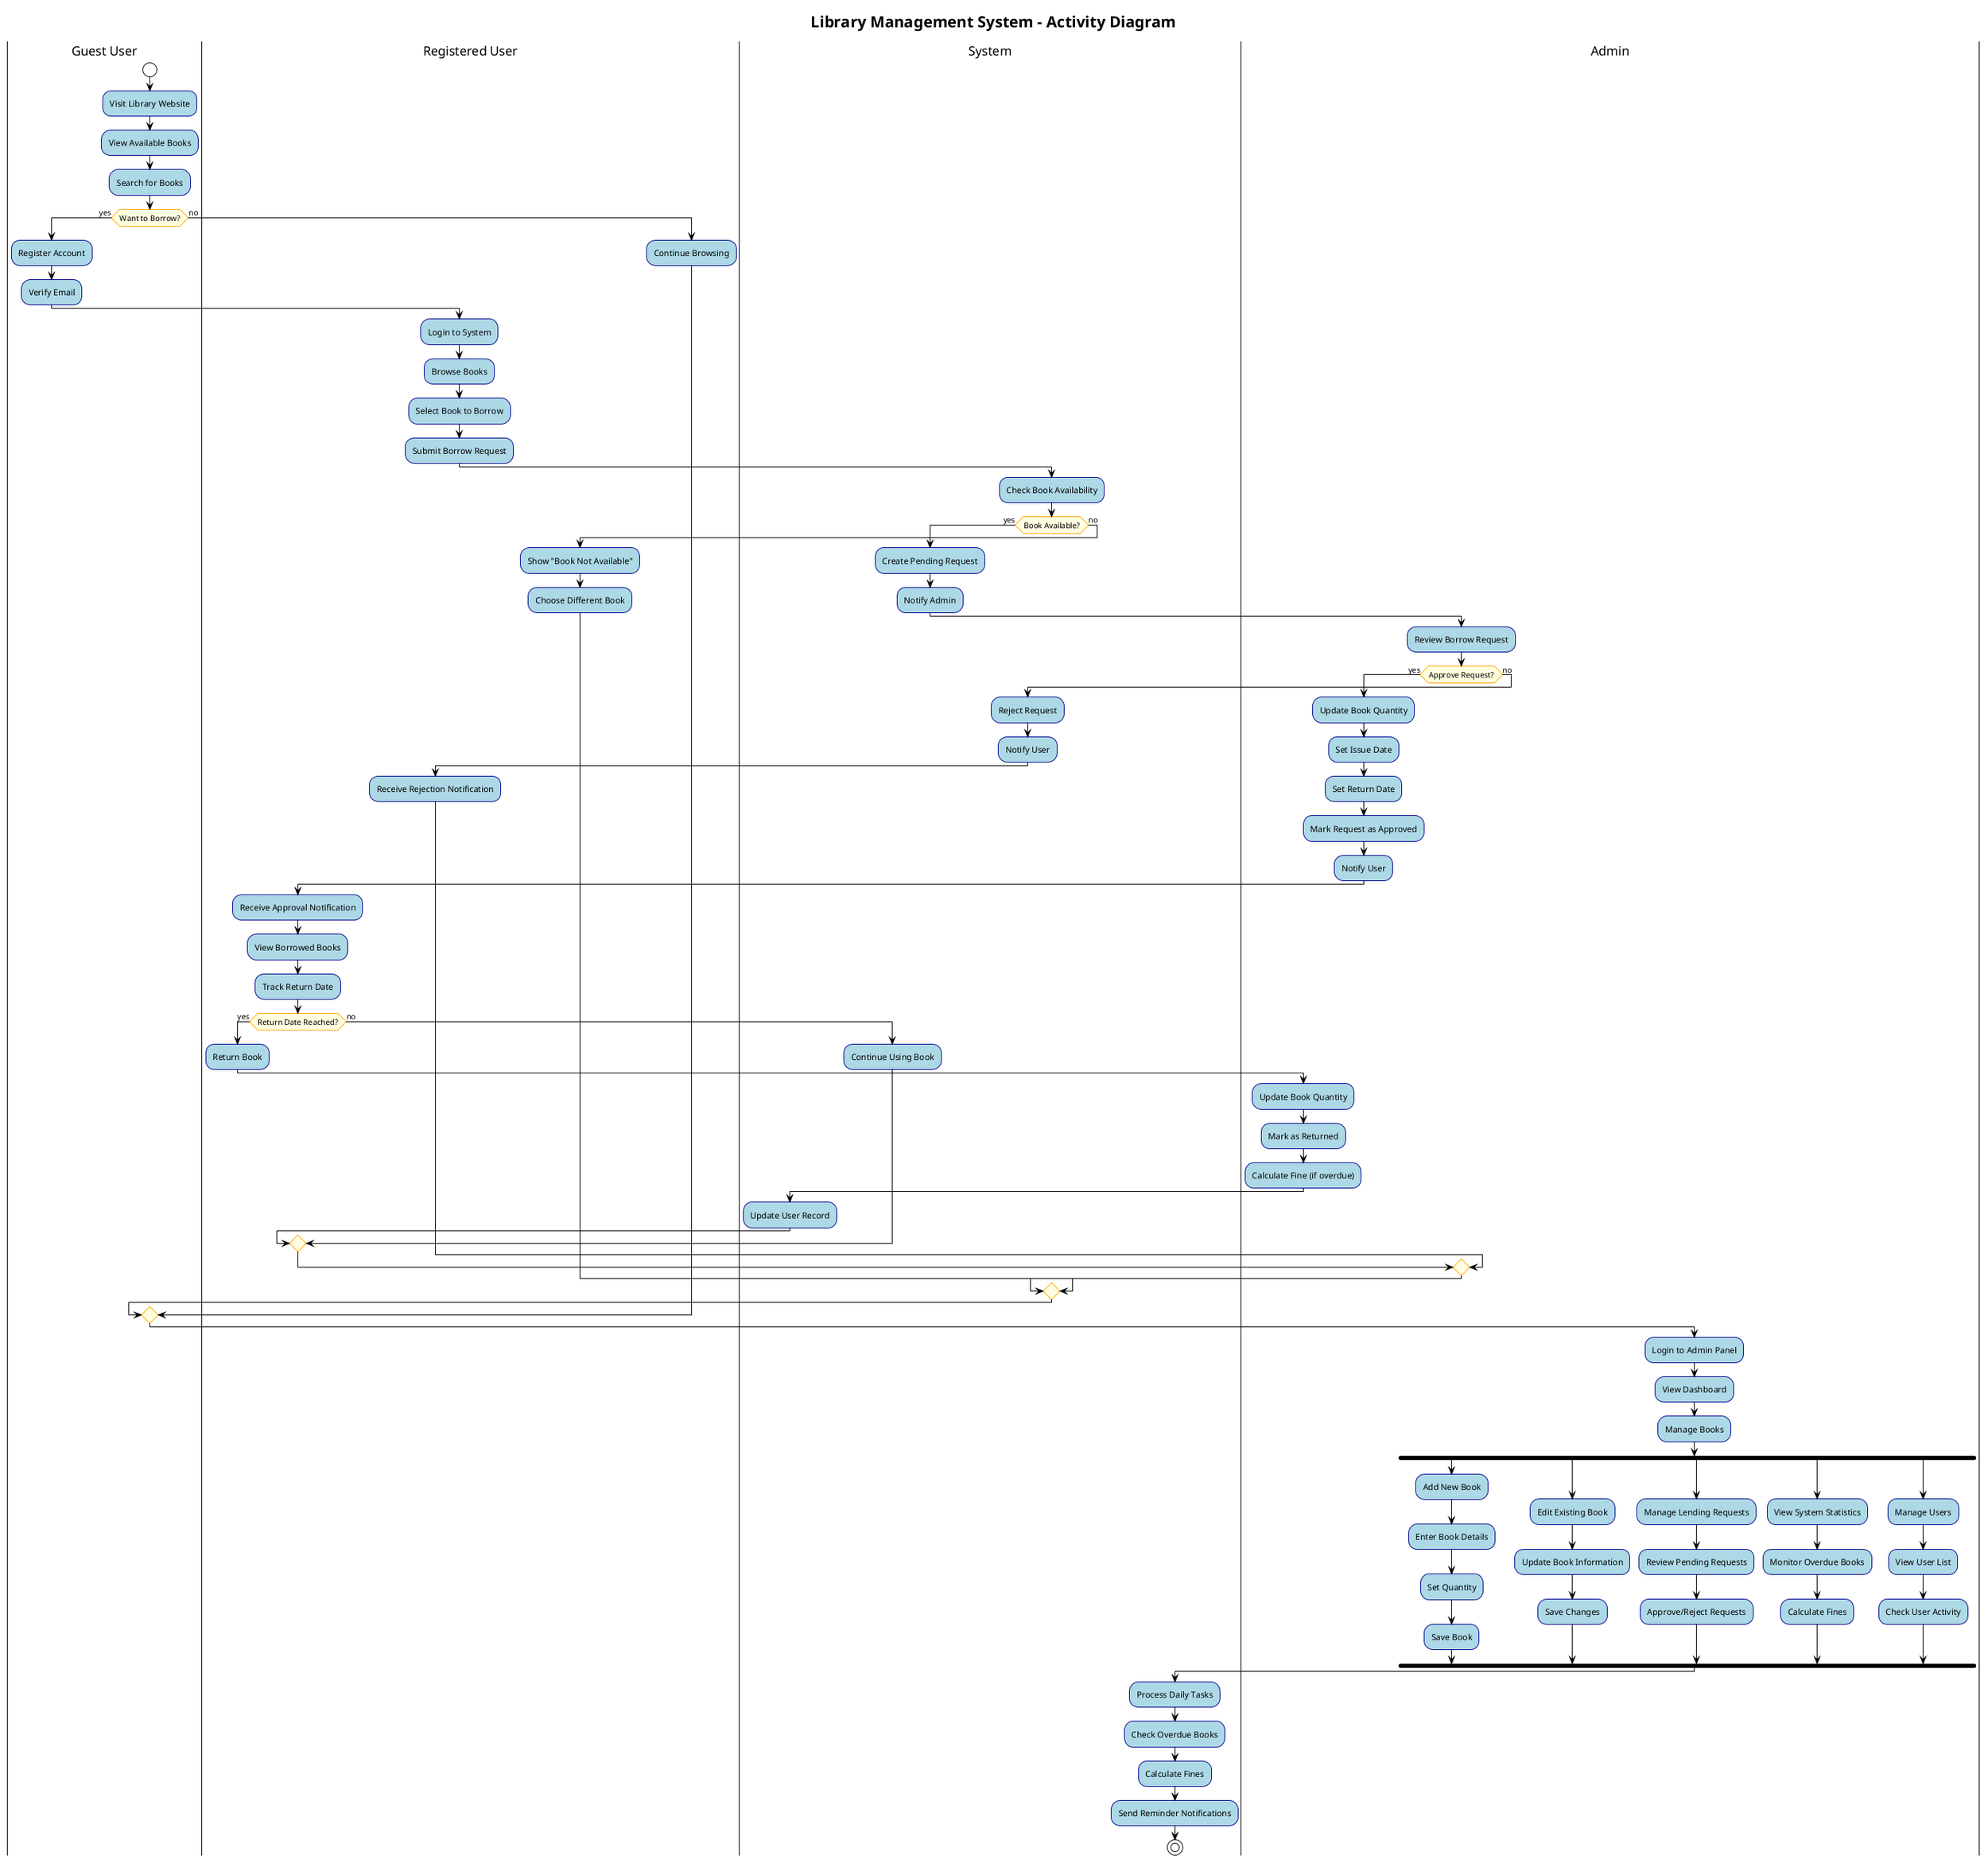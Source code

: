 @startuml Library Management System Activity Diagram

!theme plain
skinparam activity {
    BackgroundColor LightBlue
    BorderColor DarkBlue
    FontColor Black
}
skinparam activityDiamond {
    BackgroundColor LightYellow
    BorderColor Orange
    FontColor Black
}

title Library Management System - Activity Diagram

|Guest User|
start
:Visit Library Website;
:View Available Books;
:Search for Books;
if (Want to Borrow?) then (yes)
    :Register Account;
    :Verify Email;
    |Registered User|
    :Login to System;
    :Browse Books;
    :Select Book to Borrow;
    :Submit Borrow Request;
    |System|
    :Check Book Availability;
    if (Book Available?) then (yes)
        :Create Pending Request;
        :Notify Admin;
        |Admin|
        :Review Borrow Request;
        if (Approve Request?) then (yes)
            :Update Book Quantity;
            :Set Issue Date;
            :Set Return Date;
            :Mark Request as Approved;
            :Notify User;
            |Registered User|
            :Receive Approval Notification;
            :View Borrowed Books;
            :Track Return Date;
            if (Return Date Reached?) then (yes)
                :Return Book;
                |Admin|
                :Update Book Quantity;
                :Mark as Returned;
                :Calculate Fine (if overdue);
                |System|
                :Update User Record;
            else (no)
                :Continue Using Book;
            endif
        else (no)
            :Reject Request;
            :Notify User;
            |Registered User|
            :Receive Rejection Notification;
        endif
    else (no)
        :Show "Book Not Available";
        |Registered User|
        :Choose Different Book;
    endif
else (no)
    :Continue Browsing;
endif

|Admin|
:Login to Admin Panel;
:View Dashboard;
:Manage Books;
fork
    :Add New Book;
    :Enter Book Details;
    :Set Quantity;
    :Save Book;
fork again
    :Edit Existing Book;
    :Update Book Information;
    :Save Changes;
fork again
    :Manage Lending Requests;
    :Review Pending Requests;
    :Approve/Reject Requests;
fork again
    :View System Statistics;
    :Monitor Overdue Books;
    :Calculate Fines;
fork again
    :Manage Users;
    :View User List;
    :Check User Activity;
end fork

|System|
:Process Daily Tasks;
:Check Overdue Books;
:Calculate Fines;
:Send Reminder Notifications;

stop

@enduml 